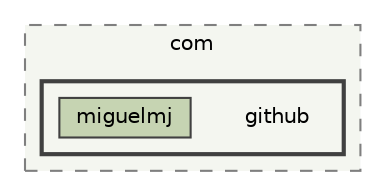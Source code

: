 digraph "src/main/java/com/github"
{
 // LATEX_PDF_SIZE
  bgcolor="transparent";
  edge [fontname=Helvetica,fontsize=10,labelfontname=Helvetica,labelfontsize=10];
  node [fontname=Helvetica,fontsize=10,shape=box,height=0.2,width=0.4];
  compound=true
  subgraph clusterdir_d8517d8b842053dc3dd7dde525dd9163 {
    graph [ bgcolor="#f4f6f0", pencolor="grey50", label="com", fontname=Helvetica,fontsize=10 style="filled,dashed", URL="dir_d8517d8b842053dc3dd7dde525dd9163.html",tooltip=""]
  subgraph clusterdir_62d953a0ee0dc22e398a6d7d49149899 {
    graph [ bgcolor="#f4f6f0", pencolor="grey25", label="", fontname=Helvetica,fontsize=10 style="filled,bold", URL="dir_62d953a0ee0dc22e398a6d7d49149899.html",tooltip=""]
    dir_62d953a0ee0dc22e398a6d7d49149899 [shape=plaintext, label="github"];
  dir_ed1e7aa9d8539527c2753acc022e9e0f [label="miguelmj", fillcolor="#c6d4b2", color="grey25", style="filled", URL="dir_ed1e7aa9d8539527c2753acc022e9e0f.html",tooltip=""];
  }
  }
}
